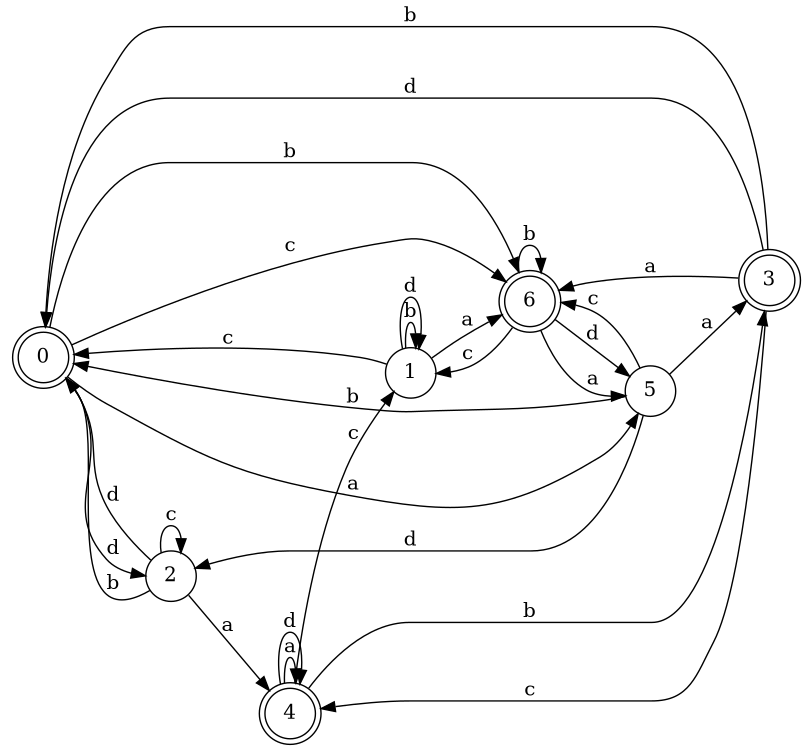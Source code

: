 digraph n6_6 {
__start0 [label="" shape="none"];

rankdir=LR;
size="8,5";

s0 [style="rounded,filled", color="black", fillcolor="white" shape="doublecircle", label="0"];
s1 [style="filled", color="black", fillcolor="white" shape="circle", label="1"];
s2 [style="filled", color="black", fillcolor="white" shape="circle", label="2"];
s3 [style="rounded,filled", color="black", fillcolor="white" shape="doublecircle", label="3"];
s4 [style="rounded,filled", color="black", fillcolor="white" shape="doublecircle", label="4"];
s5 [style="filled", color="black", fillcolor="white" shape="circle", label="5"];
s6 [style="rounded,filled", color="black", fillcolor="white" shape="doublecircle", label="6"];
s0 -> s5 [label="a"];
s0 -> s6 [label="b"];
s0 -> s6 [label="c"];
s0 -> s2 [label="d"];
s1 -> s6 [label="a"];
s1 -> s1 [label="b"];
s1 -> s0 [label="c"];
s1 -> s1 [label="d"];
s2 -> s4 [label="a"];
s2 -> s0 [label="b"];
s2 -> s2 [label="c"];
s2 -> s0 [label="d"];
s3 -> s6 [label="a"];
s3 -> s0 [label="b"];
s3 -> s4 [label="c"];
s3 -> s0 [label="d"];
s4 -> s4 [label="a"];
s4 -> s3 [label="b"];
s4 -> s1 [label="c"];
s4 -> s4 [label="d"];
s5 -> s3 [label="a"];
s5 -> s0 [label="b"];
s5 -> s6 [label="c"];
s5 -> s2 [label="d"];
s6 -> s5 [label="a"];
s6 -> s6 [label="b"];
s6 -> s1 [label="c"];
s6 -> s5 [label="d"];

}